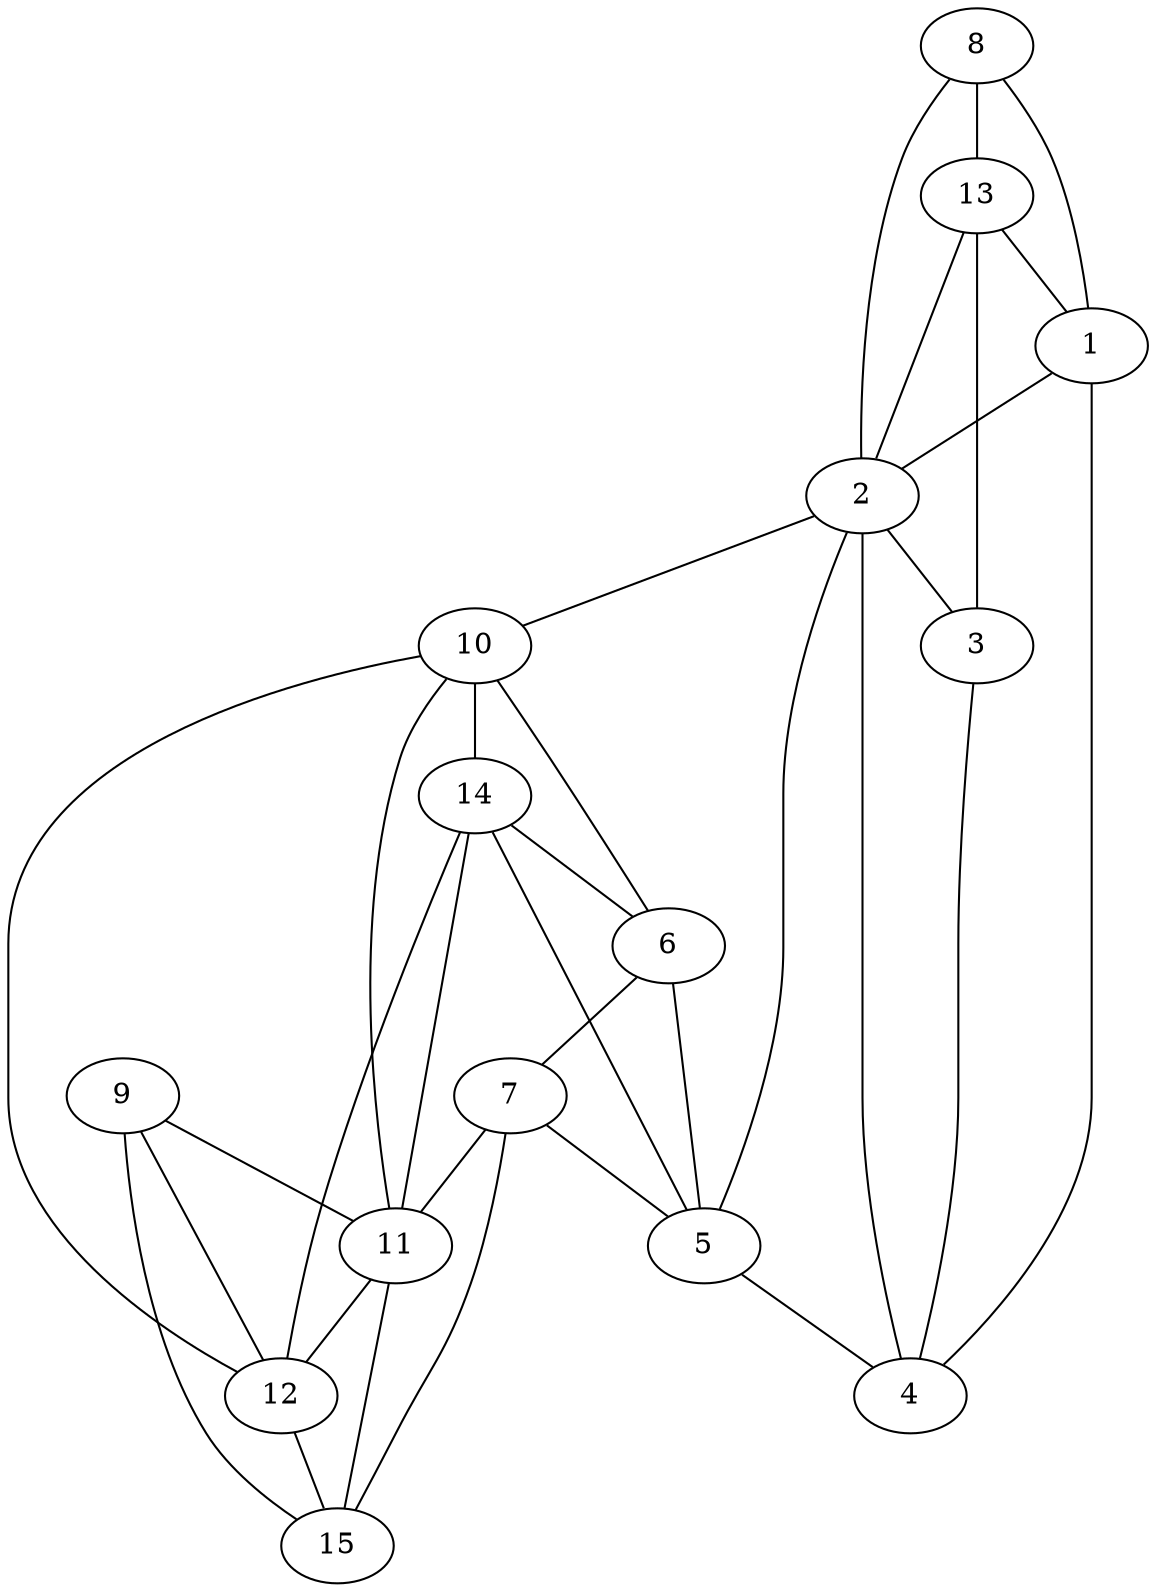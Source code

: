 graph pdb1ay7 {
	1	 [aaLength=3,
		sequence=LSA,
		type=0];
	2	 [aaLength=11,
		sequence=PEATDTLNLIA,
		type=0];
	1 -- 2	 [distance0="12.48823",
		frequency=1,
		type0=1];
	3	 [aaLength=3,
		sequence=GEQ,
		type=0];
	2 -- 3	 [distance0="20.74937",
		frequency=1,
		type0=3];
	4	 [aaLength=11,
		sequence=ISDLHQTLKKE,
		type=0];
	2 -- 4	 [distance0="19.88412",
		frequency=1,
		type0=2];
	10	 [aaLength=4,
		sequence=HEYT,
		type=1];
	2 -- 10	 [distance0="29.0",
		frequency=1,
		type0=4];
	3 -- 4	 [distance0="6.343438",
		distance1="3.0",
		frequency=2,
		type0=1,
		type1=4];
	4 -- 1	 [distance0="16.50566",
		frequency=1,
		type0=2];
	5	 [aaLength=10,
		sequence=LDALWDCLTG,
		type=0];
	5 -- 2	 [distance0="21.71845",
		frequency=1,
		type0=1];
	5 -- 4	 [distance0="25.65614",
		frequency=1,
		type0=3];
	6	 [aaLength=8,
		sequence=FEQSKQLT,
		type=0];
	5 -- 6	 [distance0="24.70929",
		frequency=1,
		type0=2];
	14	 [aaLength=6,
		sequence=LVLEWR,
		type=1];
	5 -- 14	 [distance0="5.0",
		frequency=1,
		type0=4];
	6 -- 10	 [distance0="31.74472",
		frequency=1,
		type0=3];
	7	 [aaLength=15,
		sequence=GAESVLQVFREAKAE,
		type=0];
	6 -- 7	 [distance0="15.43844",
		distance1="2.0",
		frequency=2,
		type0=1,
		type1=4];
	11	 [aaLength=4,
		sequence=RIIT,
		type=1];
	7 -- 11	 [distance0="30.02601",
		frequency=1,
		type0=2];
	7 -- 5	 [distance0="32.05255",
		frequency=1,
		type0=3];
	15	 [aaLength=5,
		sequence=ITIIL,
		type=1];
	7 -- 15	 [distance0="3.0",
		frequency=1,
		type0=4];
	8	 [aaLength=3,
		sequence=TVC,
		type=1];
	8 -- 1	 [distance0="23.12414",
		frequency=1,
		type0=2];
	8 -- 2	 [distance0="29.38893",
		distance1="5.0",
		frequency=2,
		type0=3,
		type1=4];
	13	 [aaLength=5,
		sequence=KAVIN,
		type=1];
	8 -- 13	 [distance0="3.0",
		frequency=1,
		type0=1];
	9	 [aaLength=3,
		sequence=LID,
		type=1];
	9 -- 11	 [distance0="22.0",
		frequency=1,
		type0=3];
	9 -- 15	 [distance0="7.0",
		frequency=1,
		type0=1];
	12	 [aaLength=4,
		sequence=DYYT,
		type=1];
	9 -- 12	 [distance0="12.0",
		frequency=1,
		type0=2];
	10 -- 11	 [distance0="16.0",
		distance1="12.0",
		frequency=2,
		type0=2,
		type1=4];
	10 -- 12	 [distance0="26.0",
		frequency=1,
		type0=3];
	10 -- 14	 [distance0="4.0",
		frequency=1,
		type0=1];
	11 -- 15	 [distance0="15.0",
		frequency=1,
		type0=2];
	11 -- 12	 [distance0="10.0",
		distance1="6.0",
		frequency=2,
		type0=1,
		type1=4];
	12 -- 15	 [distance0="5.0",
		frequency=1,
		type0=1];
	13 -- 1	 [distance0="23.70076",
		frequency=1,
		type0=2];
	13 -- 3	 [distance0="0.0",
		frequency=1,
		type0=5];
	13 -- 2	 [distance0="30.34319",
		frequency=1,
		type0=3];
	14 -- 11	 [distance0="20.0",
		frequency=1,
		type0=2];
	14 -- 6	 [distance0="1.0",
		frequency=1,
		type0=4];
	14 -- 12	 [distance0="30.0",
		frequency=1,
		type0=3];
}

